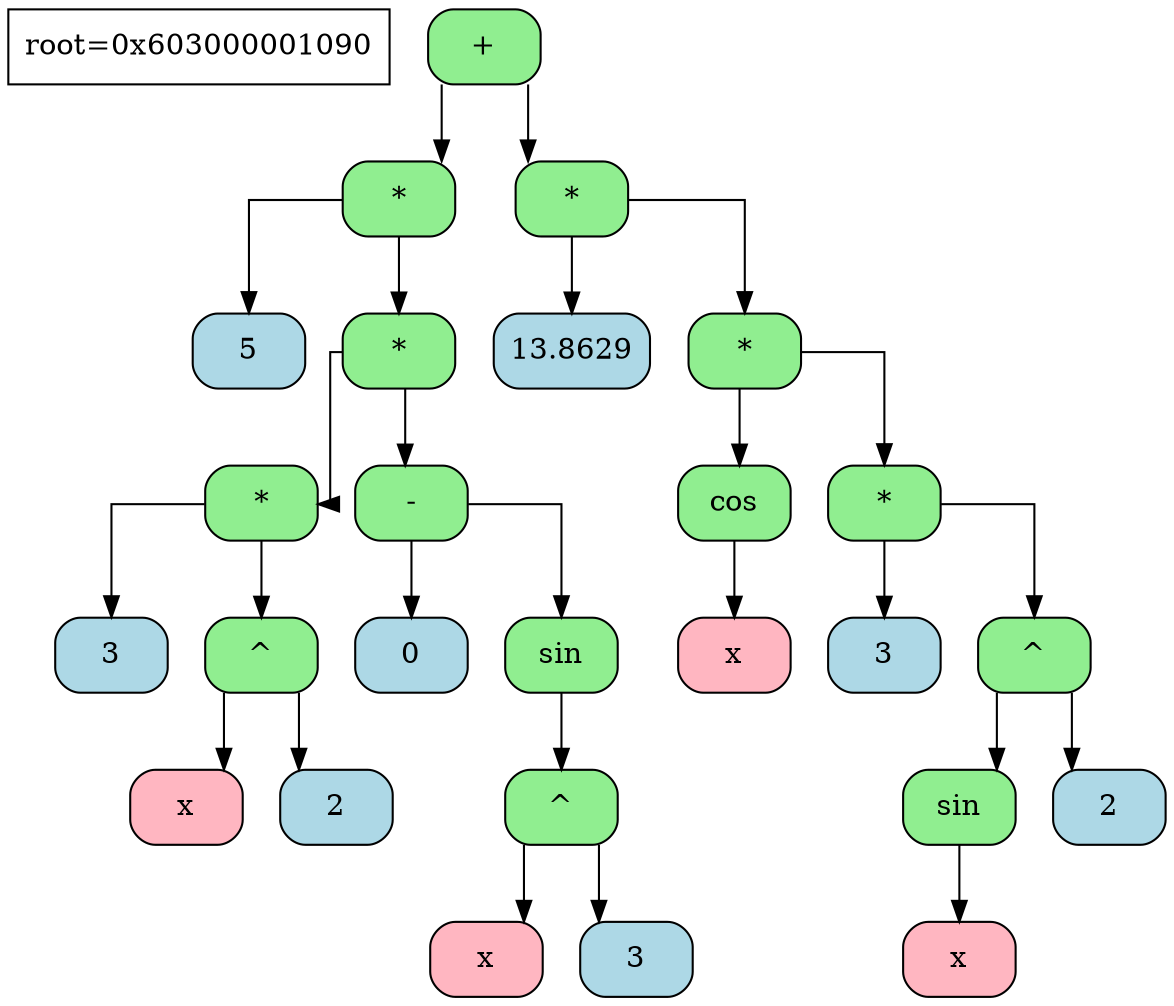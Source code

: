digraph tree{
    node[shape=record,fontsize=14];
    splines=ortho
    info[label="root=0x603000001090"]

  	node0x603000001090[shape=Mrecord,style="rounded,filled",fillcolor="lightgreen",label="+"]
	node0x603000001090->node0x603000001060
	node0x603000001060[shape=Mrecord,style="rounded,filled",fillcolor="lightgreen",label="*"]
	node0x603000001060->node0x603000000ee0
	node0x603000000ee0[shape=Mrecord,style="rounded,filled",fillcolor="lightblue",label="5"]
	node0x603000000ee0[shape=Mrecord,style="rounded,filled",fillcolor="lightblue",label="5"]
	node0x603000001060[shape=Mrecord,style="rounded,filled",fillcolor="lightgreen",label="*"]
	node0x603000001060->node0x603000000eb0
	node0x603000000eb0[shape=Mrecord,style="rounded,filled",fillcolor="lightgreen",label="*"]
	node0x603000000eb0->node0x603000000e80
	node0x603000000e80[shape=Mrecord,style="rounded,filled",fillcolor="lightgreen",label="*"]
	node0x603000000e80->node0x603000000df0
	node0x603000000df0[shape=Mrecord,style="rounded,filled",fillcolor="lightblue",label="3"]
	node0x603000000df0[shape=Mrecord,style="rounded,filled",fillcolor="lightblue",label="3"]
	node0x603000000e80[shape=Mrecord,style="rounded,filled",fillcolor="lightgreen",label="*"]
	node0x603000000e80->node0x603000000dc0
	node0x603000000dc0[shape=Mrecord,style="rounded,filled",fillcolor="lightgreen",label="^"]
	node0x603000000dc0->node0x603000000d90
	node0x603000000d90[shape=Mrecord,style="rounded,filled",fillcolor="lightpink",label="x"]
	node0x603000000d90[shape=Mrecord,style="rounded,filled",fillcolor="lightpink",label="x"]
	node0x603000000dc0[shape=Mrecord,style="rounded,filled",fillcolor="lightgreen",label="^"]
	node0x603000000dc0->node0x603000000d60
	node0x603000000d60[shape=Mrecord,style="rounded,filled",fillcolor="lightblue",label="2"]
	node0x603000000d60[shape=Mrecord,style="rounded,filled",fillcolor="lightblue",label="2"]
	node0x603000000eb0[shape=Mrecord,style="rounded,filled",fillcolor="lightgreen",label="*"]
	node0x603000000eb0->node0x603000000cd0
	node0x603000000cd0[shape=Mrecord,style="rounded,filled",fillcolor="lightgreen",label="-"]
	node0x603000000cd0->node0x603000000ca0
	node0x603000000ca0[shape=Mrecord,style="rounded,filled",fillcolor="lightblue",label="0"]
	node0x603000000ca0[shape=Mrecord,style="rounded,filled",fillcolor="lightblue",label="0"]
	node0x603000000cd0[shape=Mrecord,style="rounded,filled",fillcolor="lightgreen",label="-"]
	node0x603000000cd0->node0x603000000c70
	node0x603000000c70[shape=Mrecord,style="rounded,filled",fillcolor="lightgreen",label="sin"]
	node0x603000000c70[shape=Mrecord,style="rounded,filled",fillcolor="lightgreen",label="sin"]
	node0x603000000c70->node0x603000000c40
	node0x603000000c40[shape=Mrecord,style="rounded,filled",fillcolor="lightgreen",label="^"]
	node0x603000000c40->node0x603000000c10
	node0x603000000c10[shape=Mrecord,style="rounded,filled",fillcolor="lightpink",label="x"]
	node0x603000000c10[shape=Mrecord,style="rounded,filled",fillcolor="lightpink",label="x"]
	node0x603000000c40[shape=Mrecord,style="rounded,filled",fillcolor="lightgreen",label="^"]
	node0x603000000c40->node0x603000000be0
	node0x603000000be0[shape=Mrecord,style="rounded,filled",fillcolor="lightblue",label="3"]
	node0x603000000be0[shape=Mrecord,style="rounded,filled",fillcolor="lightblue",label="3"]
	node0x603000001090[shape=Mrecord,style="rounded,filled",fillcolor="lightgreen",label="+"]
	node0x603000001090->node0x603000000bb0
	node0x603000000bb0[shape=Mrecord,style="rounded,filled",fillcolor="lightgreen",label="*"]
	node0x603000000bb0->node0x603000000820
	node0x603000000820[shape=Mrecord,style="rounded,filled",fillcolor="lightblue",label="13.8629"]
	node0x603000000820[shape=Mrecord,style="rounded,filled",fillcolor="lightblue",label="13.8629"]
	node0x603000000bb0[shape=Mrecord,style="rounded,filled",fillcolor="lightgreen",label="*"]
	node0x603000000bb0->node0x603000000760
	node0x603000000760[shape=Mrecord,style="rounded,filled",fillcolor="lightgreen",label="*"]
	node0x603000000760->node0x603000000730
	node0x603000000730[shape=Mrecord,style="rounded,filled",fillcolor="lightgreen",label="cos"]
	node0x603000000730[shape=Mrecord,style="rounded,filled",fillcolor="lightgreen",label="cos"]
	node0x603000000730->node0x6030000006a0
	node0x6030000006a0[shape=Mrecord,style="rounded,filled",fillcolor="lightpink",label="x"]
	node0x6030000006a0[shape=Mrecord,style="rounded,filled",fillcolor="lightpink",label="x"]
	node0x603000000760[shape=Mrecord,style="rounded,filled",fillcolor="lightgreen",label="*"]
	node0x603000000760->node0x603000000670
	node0x603000000670[shape=Mrecord,style="rounded,filled",fillcolor="lightgreen",label="*"]
	node0x603000000670->node0x603000000640
	node0x603000000640[shape=Mrecord,style="rounded,filled",fillcolor="lightblue",label="3"]
	node0x603000000640[shape=Mrecord,style="rounded,filled",fillcolor="lightblue",label="3"]
	node0x603000000670[shape=Mrecord,style="rounded,filled",fillcolor="lightgreen",label="*"]
	node0x603000000670->node0x603000000610
	node0x603000000610[shape=Mrecord,style="rounded,filled",fillcolor="lightgreen",label="^"]
	node0x603000000610->node0x6030000005e0
	node0x6030000005e0[shape=Mrecord,style="rounded,filled",fillcolor="lightgreen",label="sin"]
	node0x6030000005e0[shape=Mrecord,style="rounded,filled",fillcolor="lightgreen",label="sin"]
	node0x6030000005e0->node0x6030000005b0
	node0x6030000005b0[shape=Mrecord,style="rounded,filled",fillcolor="lightpink",label="x"]
	node0x6030000005b0[shape=Mrecord,style="rounded,filled",fillcolor="lightpink",label="x"]
	node0x603000000610[shape=Mrecord,style="rounded,filled",fillcolor="lightgreen",label="^"]
	node0x603000000610->node0x603000000580
	node0x603000000580[shape=Mrecord,style="rounded,filled",fillcolor="lightblue",label="2"]
	node0x603000000580[shape=Mrecord,style="rounded,filled",fillcolor="lightblue",label="2"]

}
